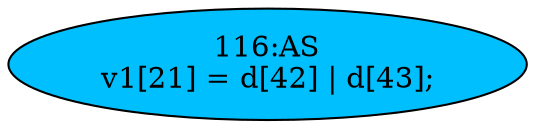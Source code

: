 strict digraph "" {
	node [label="\N"];
	"116:AS"	 [ast="<pyverilog.vparser.ast.Assign object at 0x7fee2312ad50>",
		def_var="['v1']",
		fillcolor=deepskyblue,
		label="116:AS
v1[21] = d[42] | d[43];",
		statements="[]",
		style=filled,
		typ=Assign,
		use_var="['d', 'd']"];
}
